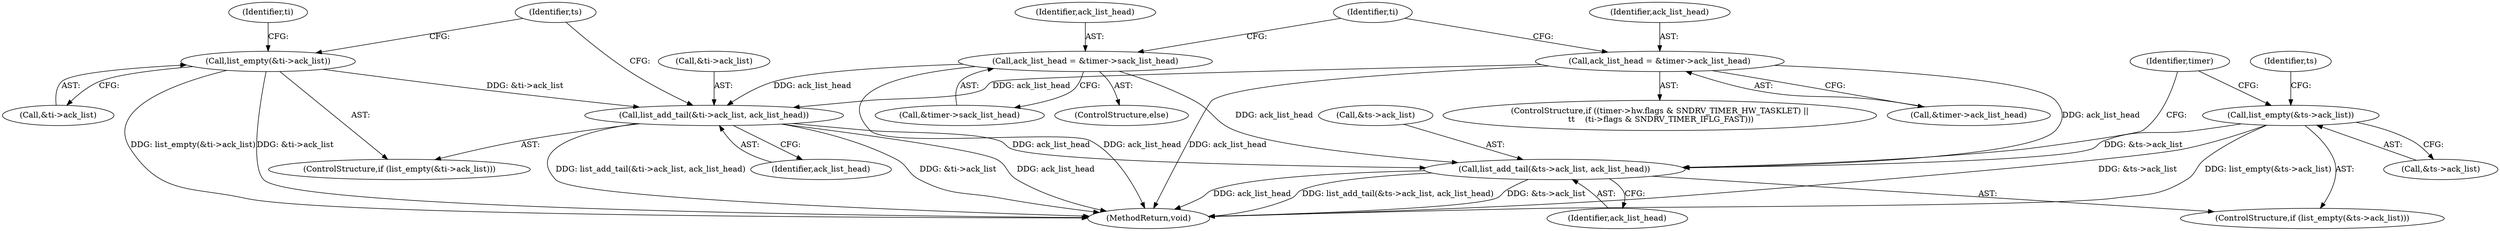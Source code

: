 digraph "0_linux_ee8413b01045c74340aa13ad5bdf905de32be736@pointer" {
"1000283" [label="(Call,list_add_tail(&ts->ack_list, ack_list_head))"];
"1000278" [label="(Call,list_empty(&ts->ack_list))"];
"1000239" [label="(Call,ack_list_head = &timer->ack_list_head)"];
"1000258" [label="(Call,list_add_tail(&ti->ack_list, ack_list_head))"];
"1000253" [label="(Call,list_empty(&ti->ack_list))"];
"1000246" [label="(Call,ack_list_head = &timer->sack_list_head)"];
"1000278" [label="(Call,list_empty(&ts->ack_list))"];
"1000277" [label="(ControlStructure,if (list_empty(&ts->ack_list)))"];
"1000261" [label="(Identifier,ti)"];
"1000259" [label="(Call,&ti->ack_list)"];
"1000283" [label="(Call,list_add_tail(&ts->ack_list, ack_list_head))"];
"1000258" [label="(Call,list_add_tail(&ti->ack_list, ack_list_head))"];
"1000256" [label="(Identifier,ti)"];
"1000248" [label="(Call,&timer->sack_list_head)"];
"1000245" [label="(ControlStructure,else)"];
"1000240" [label="(Identifier,ack_list_head)"];
"1000254" [label="(Call,&ti->ack_list)"];
"1000241" [label="(Call,&timer->ack_list_head)"];
"1000279" [label="(Call,&ts->ack_list)"];
"1000247" [label="(Identifier,ack_list_head)"];
"1000424" [label="(MethodReturn,void)"];
"1000284" [label="(Call,&ts->ack_list)"];
"1000253" [label="(Call,list_empty(&ti->ack_list))"];
"1000286" [label="(Identifier,ts)"];
"1000292" [label="(Identifier,timer)"];
"1000267" [label="(Identifier,ts)"];
"1000252" [label="(ControlStructure,if (list_empty(&ti->ack_list)))"];
"1000225" [label="(ControlStructure,if ((timer->hw.flags & SNDRV_TIMER_HW_TASKLET) ||\n \t\t    (ti->flags & SNDRV_TIMER_IFLG_FAST)))"];
"1000263" [label="(Identifier,ack_list_head)"];
"1000246" [label="(Call,ack_list_head = &timer->sack_list_head)"];
"1000288" [label="(Identifier,ack_list_head)"];
"1000239" [label="(Call,ack_list_head = &timer->ack_list_head)"];
"1000283" -> "1000277"  [label="AST: "];
"1000283" -> "1000288"  [label="CFG: "];
"1000284" -> "1000283"  [label="AST: "];
"1000288" -> "1000283"  [label="AST: "];
"1000292" -> "1000283"  [label="CFG: "];
"1000283" -> "1000424"  [label="DDG: &ts->ack_list"];
"1000283" -> "1000424"  [label="DDG: ack_list_head"];
"1000283" -> "1000424"  [label="DDG: list_add_tail(&ts->ack_list, ack_list_head)"];
"1000278" -> "1000283"  [label="DDG: &ts->ack_list"];
"1000239" -> "1000283"  [label="DDG: ack_list_head"];
"1000258" -> "1000283"  [label="DDG: ack_list_head"];
"1000246" -> "1000283"  [label="DDG: ack_list_head"];
"1000278" -> "1000277"  [label="AST: "];
"1000278" -> "1000279"  [label="CFG: "];
"1000279" -> "1000278"  [label="AST: "];
"1000286" -> "1000278"  [label="CFG: "];
"1000292" -> "1000278"  [label="CFG: "];
"1000278" -> "1000424"  [label="DDG: list_empty(&ts->ack_list)"];
"1000278" -> "1000424"  [label="DDG: &ts->ack_list"];
"1000239" -> "1000225"  [label="AST: "];
"1000239" -> "1000241"  [label="CFG: "];
"1000240" -> "1000239"  [label="AST: "];
"1000241" -> "1000239"  [label="AST: "];
"1000256" -> "1000239"  [label="CFG: "];
"1000239" -> "1000424"  [label="DDG: ack_list_head"];
"1000239" -> "1000258"  [label="DDG: ack_list_head"];
"1000258" -> "1000252"  [label="AST: "];
"1000258" -> "1000263"  [label="CFG: "];
"1000259" -> "1000258"  [label="AST: "];
"1000263" -> "1000258"  [label="AST: "];
"1000267" -> "1000258"  [label="CFG: "];
"1000258" -> "1000424"  [label="DDG: &ti->ack_list"];
"1000258" -> "1000424"  [label="DDG: ack_list_head"];
"1000258" -> "1000424"  [label="DDG: list_add_tail(&ti->ack_list, ack_list_head)"];
"1000253" -> "1000258"  [label="DDG: &ti->ack_list"];
"1000246" -> "1000258"  [label="DDG: ack_list_head"];
"1000253" -> "1000252"  [label="AST: "];
"1000253" -> "1000254"  [label="CFG: "];
"1000254" -> "1000253"  [label="AST: "];
"1000261" -> "1000253"  [label="CFG: "];
"1000267" -> "1000253"  [label="CFG: "];
"1000253" -> "1000424"  [label="DDG: list_empty(&ti->ack_list)"];
"1000253" -> "1000424"  [label="DDG: &ti->ack_list"];
"1000246" -> "1000245"  [label="AST: "];
"1000246" -> "1000248"  [label="CFG: "];
"1000247" -> "1000246"  [label="AST: "];
"1000248" -> "1000246"  [label="AST: "];
"1000256" -> "1000246"  [label="CFG: "];
"1000246" -> "1000424"  [label="DDG: ack_list_head"];
}

